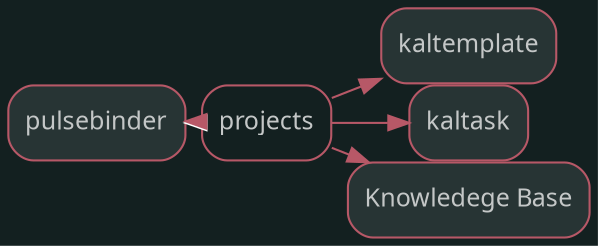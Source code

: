 digraph "pulsebinder" {graph [nodesep=0,ranksep=0,rankdir="LR",bgcolor="#132020"];node [shape="rectangle",style="rounded,filled",fontname="sans",fontsize="12px",labelfontname="sans",color="#b75867",fillcolor="#273434",fontcolor="#c4c7c7"];"pulsebinder" [label="pulsebinder",tooltip="pulsebinder",URL="/Knowledge/pulsebinder.html",target="_parent"];subgraph "Forward pulsebinder" {edge [color="#b75867"];}
node [shape="rectangle",style="rounded",fontname="sans",fontsize="12px",labelfontname="sans",color="#b75867",fillcolor="#FFFFFF",fontcolor="#c4c7c7"];"projects" [label="projects",tooltip="projects",URL="/Knowledge/projects.html",target="_parent"];subgraph "Backward pulsebinder" {edge [dir="back",color="#FFFFFF"];"pulsebinder" -> "projects";}node [shape="rectangle",style="rounded,filled",fontname="sans",fontsize="12px",labelfontname="sans",color="#b75867",fillcolor="#273434",fontcolor="#c4c7c7"];"projects" [label="projects",tooltip="projects",URL="/Knowledge/projects.html",target="_parent"];"pulsebinder" [label="pulsebinder",tooltip="pulsebinder",URL="/Knowledge/pulsebinder.html",target="_parent"];"kaltemplate" [label="kaltemplate",tooltip="kaltemplate",URL="/Knowledge/kaltemplate.html",target="_parent"];"kaltask" [label="kaltask",tooltip="kaltask",URL="/Knowledge/kaltask.html",target="_parent"];"Knowledege Base" [label="Knowledege Base",tooltip="Knowledege Base",URL="/Knowledge/Knowledege Base.html",target="_parent"];subgraph "Forward projects" {edge [color="#b75867"];"projects" -> "pulsebinder";"projects" -> "kaltemplate";"projects" -> "kaltask";"projects" -> "Knowledege Base";}
node [shape="rectangle",style="rounded",fontname="sans",fontsize="12px",labelfontname="sans",color="#b75867",fillcolor="#FFFFFF",fontcolor="#c4c7c7"];subgraph "Backward projects" {edge [dir="back",color="#FFFFFF"];}}